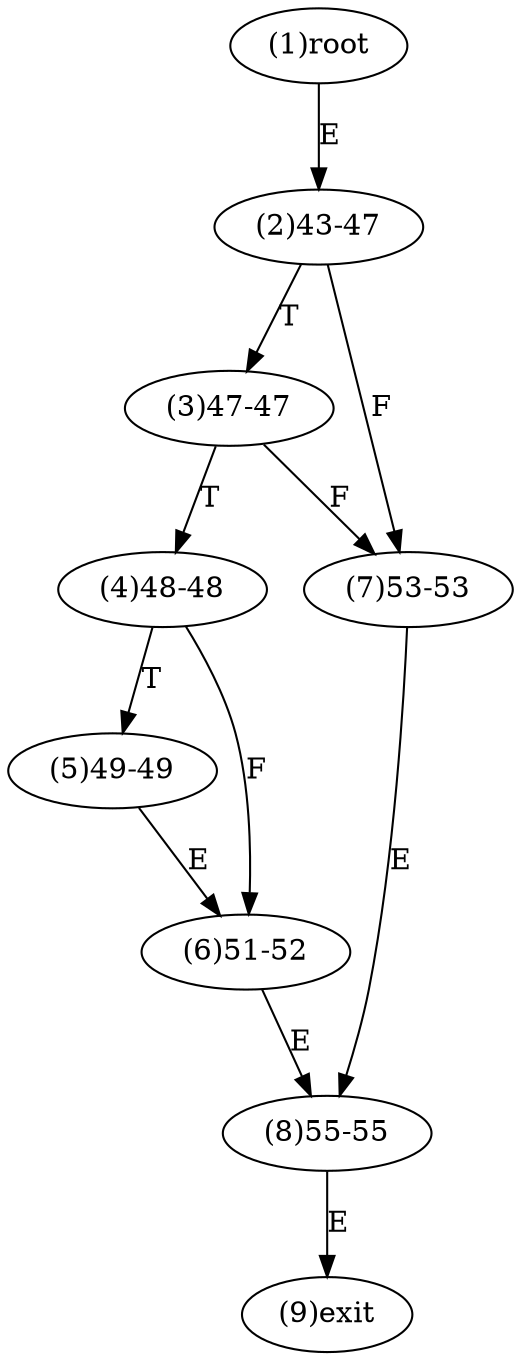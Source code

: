 digraph "" { 
1[ label="(1)root"];
2[ label="(2)43-47"];
3[ label="(3)47-47"];
4[ label="(4)48-48"];
5[ label="(5)49-49"];
6[ label="(6)51-52"];
7[ label="(7)53-53"];
8[ label="(8)55-55"];
9[ label="(9)exit"];
1->2[ label="E"];
2->7[ label="F"];
2->3[ label="T"];
3->7[ label="F"];
3->4[ label="T"];
4->6[ label="F"];
4->5[ label="T"];
5->6[ label="E"];
6->8[ label="E"];
7->8[ label="E"];
8->9[ label="E"];
}
